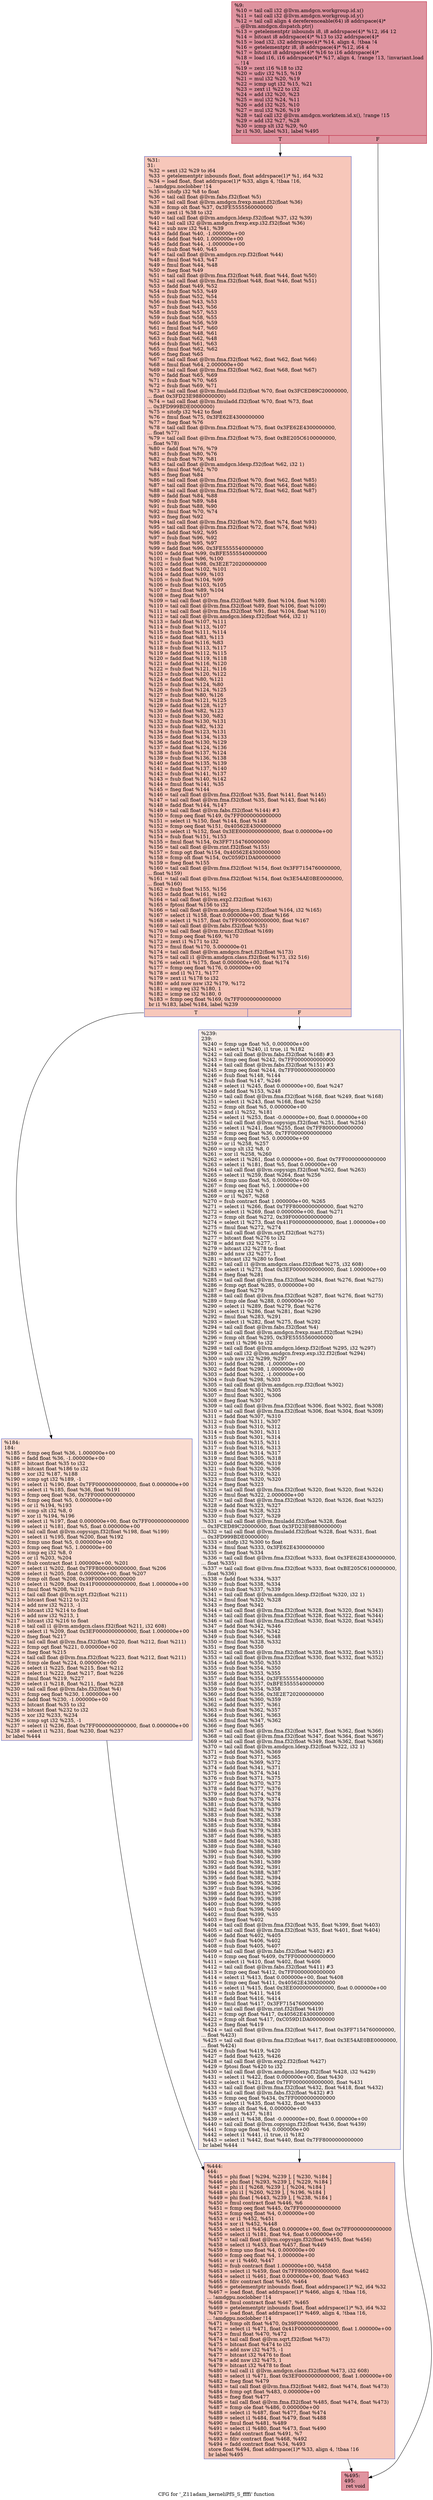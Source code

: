 digraph "CFG for '_Z11adam_kerneliPfS_S_ffffi' function" {
	label="CFG for '_Z11adam_kerneliPfS_S_ffffi' function";

	Node0x5a979d0 [shape=record,color="#b70d28ff", style=filled, fillcolor="#b70d2870",label="{%9:\l  %10 = tail call i32 @llvm.amdgcn.workgroup.id.x()\l  %11 = tail call i32 @llvm.amdgcn.workgroup.id.y()\l  %12 = tail call align 4 dereferenceable(64) i8 addrspace(4)*\l... @llvm.amdgcn.dispatch.ptr()\l  %13 = getelementptr inbounds i8, i8 addrspace(4)* %12, i64 12\l  %14 = bitcast i8 addrspace(4)* %13 to i32 addrspace(4)*\l  %15 = load i32, i32 addrspace(4)* %14, align 4, !tbaa !4\l  %16 = getelementptr i8, i8 addrspace(4)* %12, i64 4\l  %17 = bitcast i8 addrspace(4)* %16 to i16 addrspace(4)*\l  %18 = load i16, i16 addrspace(4)* %17, align 4, !range !13, !invariant.load\l... !14\l  %19 = zext i16 %18 to i32\l  %20 = udiv i32 %15, %19\l  %21 = mul i32 %20, %19\l  %22 = icmp ugt i32 %15, %21\l  %23 = zext i1 %22 to i32\l  %24 = add i32 %20, %23\l  %25 = mul i32 %24, %11\l  %26 = add i32 %25, %10\l  %27 = mul i32 %26, %19\l  %28 = tail call i32 @llvm.amdgcn.workitem.id.x(), !range !15\l  %29 = add i32 %27, %28\l  %30 = icmp slt i32 %29, %0\l  br i1 %30, label %31, label %495\l|{<s0>T|<s1>F}}"];
	Node0x5a979d0:s0 -> Node0x5a9ad70;
	Node0x5a979d0:s1 -> Node0x5a9ae00;
	Node0x5a9ad70 [shape=record,color="#3d50c3ff", style=filled, fillcolor="#ec7f6370",label="{%31:\l31:                                               \l  %32 = sext i32 %29 to i64\l  %33 = getelementptr inbounds float, float addrspace(1)* %1, i64 %32\l  %34 = load float, float addrspace(1)* %33, align 4, !tbaa !16,\l... !amdgpu.noclobber !14\l  %35 = sitofp i32 %8 to float\l  %36 = tail call float @llvm.fabs.f32(float %5)\l  %37 = tail call float @llvm.amdgcn.frexp.mant.f32(float %36)\l  %38 = fcmp olt float %37, 0x3FE5555560000000\l  %39 = zext i1 %38 to i32\l  %40 = tail call float @llvm.amdgcn.ldexp.f32(float %37, i32 %39)\l  %41 = tail call i32 @llvm.amdgcn.frexp.exp.i32.f32(float %36)\l  %42 = sub nsw i32 %41, %39\l  %43 = fadd float %40, -1.000000e+00\l  %44 = fadd float %40, 1.000000e+00\l  %45 = fadd float %44, -1.000000e+00\l  %46 = fsub float %40, %45\l  %47 = tail call float @llvm.amdgcn.rcp.f32(float %44)\l  %48 = fmul float %43, %47\l  %49 = fmul float %44, %48\l  %50 = fneg float %49\l  %51 = tail call float @llvm.fma.f32(float %48, float %44, float %50)\l  %52 = tail call float @llvm.fma.f32(float %48, float %46, float %51)\l  %53 = fadd float %49, %52\l  %54 = fsub float %53, %49\l  %55 = fsub float %52, %54\l  %56 = fsub float %43, %53\l  %57 = fsub float %43, %56\l  %58 = fsub float %57, %53\l  %59 = fsub float %58, %55\l  %60 = fadd float %56, %59\l  %61 = fmul float %47, %60\l  %62 = fadd float %48, %61\l  %63 = fsub float %62, %48\l  %64 = fsub float %61, %63\l  %65 = fmul float %62, %62\l  %66 = fneg float %65\l  %67 = tail call float @llvm.fma.f32(float %62, float %62, float %66)\l  %68 = fmul float %64, 2.000000e+00\l  %69 = tail call float @llvm.fma.f32(float %62, float %68, float %67)\l  %70 = fadd float %65, %69\l  %71 = fsub float %70, %65\l  %72 = fsub float %69, %71\l  %73 = tail call float @llvm.fmuladd.f32(float %70, float 0x3FCED89C20000000,\l... float 0x3FD23E9880000000)\l  %74 = tail call float @llvm.fmuladd.f32(float %70, float %73, float\l... 0x3FD999BDE0000000)\l  %75 = sitofp i32 %42 to float\l  %76 = fmul float %75, 0x3FE62E4300000000\l  %77 = fneg float %76\l  %78 = tail call float @llvm.fma.f32(float %75, float 0x3FE62E4300000000,\l... float %77)\l  %79 = tail call float @llvm.fma.f32(float %75, float 0xBE205C6100000000,\l... float %78)\l  %80 = fadd float %76, %79\l  %81 = fsub float %80, %76\l  %82 = fsub float %79, %81\l  %83 = tail call float @llvm.amdgcn.ldexp.f32(float %62, i32 1)\l  %84 = fmul float %62, %70\l  %85 = fneg float %84\l  %86 = tail call float @llvm.fma.f32(float %70, float %62, float %85)\l  %87 = tail call float @llvm.fma.f32(float %70, float %64, float %86)\l  %88 = tail call float @llvm.fma.f32(float %72, float %62, float %87)\l  %89 = fadd float %84, %88\l  %90 = fsub float %89, %84\l  %91 = fsub float %88, %90\l  %92 = fmul float %70, %74\l  %93 = fneg float %92\l  %94 = tail call float @llvm.fma.f32(float %70, float %74, float %93)\l  %95 = tail call float @llvm.fma.f32(float %72, float %74, float %94)\l  %96 = fadd float %92, %95\l  %97 = fsub float %96, %92\l  %98 = fsub float %95, %97\l  %99 = fadd float %96, 0x3FE5555540000000\l  %100 = fadd float %99, 0xBFE5555540000000\l  %101 = fsub float %96, %100\l  %102 = fadd float %98, 0x3E2E720200000000\l  %103 = fadd float %102, %101\l  %104 = fadd float %99, %103\l  %105 = fsub float %104, %99\l  %106 = fsub float %103, %105\l  %107 = fmul float %89, %104\l  %108 = fneg float %107\l  %109 = tail call float @llvm.fma.f32(float %89, float %104, float %108)\l  %110 = tail call float @llvm.fma.f32(float %89, float %106, float %109)\l  %111 = tail call float @llvm.fma.f32(float %91, float %104, float %110)\l  %112 = tail call float @llvm.amdgcn.ldexp.f32(float %64, i32 1)\l  %113 = fadd float %107, %111\l  %114 = fsub float %113, %107\l  %115 = fsub float %111, %114\l  %116 = fadd float %83, %113\l  %117 = fsub float %116, %83\l  %118 = fsub float %113, %117\l  %119 = fadd float %112, %115\l  %120 = fadd float %119, %118\l  %121 = fadd float %116, %120\l  %122 = fsub float %121, %116\l  %123 = fsub float %120, %122\l  %124 = fadd float %80, %121\l  %125 = fsub float %124, %80\l  %126 = fsub float %124, %125\l  %127 = fsub float %80, %126\l  %128 = fsub float %121, %125\l  %129 = fadd float %128, %127\l  %130 = fadd float %82, %123\l  %131 = fsub float %130, %82\l  %132 = fsub float %130, %131\l  %133 = fsub float %82, %132\l  %134 = fsub float %123, %131\l  %135 = fadd float %134, %133\l  %136 = fadd float %130, %129\l  %137 = fadd float %124, %136\l  %138 = fsub float %137, %124\l  %139 = fsub float %136, %138\l  %140 = fadd float %135, %139\l  %141 = fadd float %137, %140\l  %142 = fsub float %141, %137\l  %143 = fsub float %140, %142\l  %144 = fmul float %141, %35\l  %145 = fneg float %144\l  %146 = tail call float @llvm.fma.f32(float %35, float %141, float %145)\l  %147 = tail call float @llvm.fma.f32(float %35, float %143, float %146)\l  %148 = fadd float %144, %147\l  %149 = tail call float @llvm.fabs.f32(float %144) #3\l  %150 = fcmp oeq float %149, 0x7FF0000000000000\l  %151 = select i1 %150, float %144, float %148\l  %152 = fcmp oeq float %151, 0x40562E4300000000\l  %153 = select i1 %152, float 0x3EE0000000000000, float 0.000000e+00\l  %154 = fsub float %151, %153\l  %155 = fmul float %154, 0x3FF7154760000000\l  %156 = tail call float @llvm.rint.f32(float %155)\l  %157 = fcmp ogt float %154, 0x40562E4300000000\l  %158 = fcmp olt float %154, 0xC059D1DA00000000\l  %159 = fneg float %155\l  %160 = tail call float @llvm.fma.f32(float %154, float 0x3FF7154760000000,\l... float %159)\l  %161 = tail call float @llvm.fma.f32(float %154, float 0x3E54AE0BE0000000,\l... float %160)\l  %162 = fsub float %155, %156\l  %163 = fadd float %161, %162\l  %164 = tail call float @llvm.exp2.f32(float %163)\l  %165 = fptosi float %156 to i32\l  %166 = tail call float @llvm.amdgcn.ldexp.f32(float %164, i32 %165)\l  %167 = select i1 %158, float 0.000000e+00, float %166\l  %168 = select i1 %157, float 0x7FF0000000000000, float %167\l  %169 = tail call float @llvm.fabs.f32(float %35)\l  %170 = tail call float @llvm.trunc.f32(float %169)\l  %171 = fcmp oeq float %169, %170\l  %172 = zext i1 %171 to i32\l  %173 = fmul float %170, 5.000000e-01\l  %174 = tail call float @llvm.amdgcn.fract.f32(float %173)\l  %175 = tail call i1 @llvm.amdgcn.class.f32(float %173, i32 516)\l  %176 = select i1 %175, float 0.000000e+00, float %174\l  %177 = fcmp oeq float %176, 0.000000e+00\l  %178 = and i1 %171, %177\l  %179 = zext i1 %178 to i32\l  %180 = add nuw nsw i32 %179, %172\l  %181 = icmp eq i32 %180, 1\l  %182 = icmp ne i32 %180, 0\l  %183 = fcmp oeq float %169, 0x7FF0000000000000\l  br i1 %183, label %184, label %239\l|{<s0>T|<s1>F}}"];
	Node0x5a9ad70:s0 -> Node0x5aa4330;
	Node0x5a9ad70:s1 -> Node0x5aa43c0;
	Node0x5aa4330 [shape=record,color="#3d50c3ff", style=filled, fillcolor="#f7b39670",label="{%184:\l184:                                              \l  %185 = fcmp oeq float %36, 1.000000e+00\l  %186 = fadd float %36, -1.000000e+00\l  %187 = bitcast float %35 to i32\l  %188 = bitcast float %186 to i32\l  %189 = xor i32 %187, %188\l  %190 = icmp sgt i32 %189, -1\l  %191 = select i1 %190, float 0x7FF0000000000000, float 0.000000e+00\l  %192 = select i1 %185, float %36, float %191\l  %193 = fcmp oeq float %36, 0x7FF0000000000000\l  %194 = fcmp oeq float %5, 0.000000e+00\l  %195 = or i1 %194, %193\l  %196 = icmp slt i32 %8, 0\l  %197 = xor i1 %194, %196\l  %198 = select i1 %197, float 0.000000e+00, float 0x7FF0000000000000\l  %199 = select i1 %181, float %5, float 0.000000e+00\l  %200 = tail call float @llvm.copysign.f32(float %198, float %199)\l  %201 = select i1 %195, float %200, float %192\l  %202 = fcmp uno float %5, 0.000000e+00\l  %203 = fcmp oeq float %5, 1.000000e+00\l  %204 = icmp eq i32 %8, 0\l  %205 = or i1 %203, %204\l  %206 = fsub contract float 1.000000e+00, %201\l  %207 = select i1 %202, float 0x7FF8000000000000, float %206\l  %208 = select i1 %205, float 0.000000e+00, float %207\l  %209 = fcmp olt float %208, 0x39F0000000000000\l  %210 = select i1 %209, float 0x41F0000000000000, float 1.000000e+00\l  %211 = fmul float %208, %210\l  %212 = tail call float @llvm.sqrt.f32(float %211)\l  %213 = bitcast float %212 to i32\l  %214 = add nsw i32 %213, -1\l  %215 = bitcast i32 %214 to float\l  %216 = add nsw i32 %213, 1\l  %217 = bitcast i32 %216 to float\l  %218 = tail call i1 @llvm.amdgcn.class.f32(float %211, i32 608)\l  %219 = select i1 %209, float 0x3EF0000000000000, float 1.000000e+00\l  %220 = fneg float %217\l  %221 = tail call float @llvm.fma.f32(float %220, float %212, float %211)\l  %222 = fcmp ogt float %221, 0.000000e+00\l  %223 = fneg float %215\l  %224 = tail call float @llvm.fma.f32(float %223, float %212, float %211)\l  %225 = fcmp ole float %224, 0.000000e+00\l  %226 = select i1 %225, float %215, float %212\l  %227 = select i1 %222, float %217, float %226\l  %228 = fmul float %219, %227\l  %229 = select i1 %218, float %211, float %228\l  %230 = tail call float @llvm.fabs.f32(float %4)\l  %231 = fcmp oeq float %230, 1.000000e+00\l  %232 = fadd float %230, -1.000000e+00\l  %233 = bitcast float %35 to i32\l  %234 = bitcast float %232 to i32\l  %235 = xor i32 %233, %234\l  %236 = icmp sgt i32 %235, -1\l  %237 = select i1 %236, float 0x7FF0000000000000, float 0.000000e+00\l  %238 = select i1 %231, float %230, float %237\l  br label %444\l}"];
	Node0x5aa4330 -> Node0x5aa6b00;
	Node0x5aa43c0 [shape=record,color="#3d50c3ff", style=filled, fillcolor="#ead5c970",label="{%239:\l239:                                              \l  %240 = fcmp uge float %5, 0.000000e+00\l  %241 = select i1 %240, i1 true, i1 %182\l  %242 = tail call float @llvm.fabs.f32(float %168) #3\l  %243 = fcmp oeq float %242, 0x7FF0000000000000\l  %244 = tail call float @llvm.fabs.f32(float %151) #3\l  %245 = fcmp oeq float %244, 0x7FF0000000000000\l  %246 = fsub float %148, %144\l  %247 = fsub float %147, %246\l  %248 = select i1 %245, float 0.000000e+00, float %247\l  %249 = fadd float %153, %248\l  %250 = tail call float @llvm.fma.f32(float %168, float %249, float %168)\l  %251 = select i1 %243, float %168, float %250\l  %252 = fcmp olt float %5, 0.000000e+00\l  %253 = and i1 %252, %181\l  %254 = select i1 %253, float -0.000000e+00, float 0.000000e+00\l  %255 = tail call float @llvm.copysign.f32(float %251, float %254)\l  %256 = select i1 %241, float %255, float 0x7FF8000000000000\l  %257 = fcmp oeq float %36, 0x7FF0000000000000\l  %258 = fcmp oeq float %5, 0.000000e+00\l  %259 = or i1 %258, %257\l  %260 = icmp slt i32 %8, 0\l  %261 = xor i1 %258, %260\l  %262 = select i1 %261, float 0.000000e+00, float 0x7FF0000000000000\l  %263 = select i1 %181, float %5, float 0.000000e+00\l  %264 = tail call float @llvm.copysign.f32(float %262, float %263)\l  %265 = select i1 %259, float %264, float %256\l  %266 = fcmp uno float %5, 0.000000e+00\l  %267 = fcmp oeq float %5, 1.000000e+00\l  %268 = icmp eq i32 %8, 0\l  %269 = or i1 %267, %268\l  %270 = fsub contract float 1.000000e+00, %265\l  %271 = select i1 %266, float 0x7FF8000000000000, float %270\l  %272 = select i1 %269, float 0.000000e+00, float %271\l  %273 = fcmp olt float %272, 0x39F0000000000000\l  %274 = select i1 %273, float 0x41F0000000000000, float 1.000000e+00\l  %275 = fmul float %272, %274\l  %276 = tail call float @llvm.sqrt.f32(float %275)\l  %277 = bitcast float %276 to i32\l  %278 = add nsw i32 %277, -1\l  %279 = bitcast i32 %278 to float\l  %280 = add nsw i32 %277, 1\l  %281 = bitcast i32 %280 to float\l  %282 = tail call i1 @llvm.amdgcn.class.f32(float %275, i32 608)\l  %283 = select i1 %273, float 0x3EF0000000000000, float 1.000000e+00\l  %284 = fneg float %281\l  %285 = tail call float @llvm.fma.f32(float %284, float %276, float %275)\l  %286 = fcmp ogt float %285, 0.000000e+00\l  %287 = fneg float %279\l  %288 = tail call float @llvm.fma.f32(float %287, float %276, float %275)\l  %289 = fcmp ole float %288, 0.000000e+00\l  %290 = select i1 %289, float %279, float %276\l  %291 = select i1 %286, float %281, float %290\l  %292 = fmul float %283, %291\l  %293 = select i1 %282, float %275, float %292\l  %294 = tail call float @llvm.fabs.f32(float %4)\l  %295 = tail call float @llvm.amdgcn.frexp.mant.f32(float %294)\l  %296 = fcmp olt float %295, 0x3FE5555560000000\l  %297 = zext i1 %296 to i32\l  %298 = tail call float @llvm.amdgcn.ldexp.f32(float %295, i32 %297)\l  %299 = tail call i32 @llvm.amdgcn.frexp.exp.i32.f32(float %294)\l  %300 = sub nsw i32 %299, %297\l  %301 = fadd float %298, -1.000000e+00\l  %302 = fadd float %298, 1.000000e+00\l  %303 = fadd float %302, -1.000000e+00\l  %304 = fsub float %298, %303\l  %305 = tail call float @llvm.amdgcn.rcp.f32(float %302)\l  %306 = fmul float %301, %305\l  %307 = fmul float %302, %306\l  %308 = fneg float %307\l  %309 = tail call float @llvm.fma.f32(float %306, float %302, float %308)\l  %310 = tail call float @llvm.fma.f32(float %306, float %304, float %309)\l  %311 = fadd float %307, %310\l  %312 = fsub float %311, %307\l  %313 = fsub float %310, %312\l  %314 = fsub float %301, %311\l  %315 = fsub float %301, %314\l  %316 = fsub float %315, %311\l  %317 = fsub float %316, %313\l  %318 = fadd float %314, %317\l  %319 = fmul float %305, %318\l  %320 = fadd float %306, %319\l  %321 = fsub float %320, %306\l  %322 = fsub float %319, %321\l  %323 = fmul float %320, %320\l  %324 = fneg float %323\l  %325 = tail call float @llvm.fma.f32(float %320, float %320, float %324)\l  %326 = fmul float %322, 2.000000e+00\l  %327 = tail call float @llvm.fma.f32(float %320, float %326, float %325)\l  %328 = fadd float %323, %327\l  %329 = fsub float %328, %323\l  %330 = fsub float %327, %329\l  %331 = tail call float @llvm.fmuladd.f32(float %328, float\l... 0x3FCED89C20000000, float 0x3FD23E9880000000)\l  %332 = tail call float @llvm.fmuladd.f32(float %328, float %331, float\l... 0x3FD999BDE0000000)\l  %333 = sitofp i32 %300 to float\l  %334 = fmul float %333, 0x3FE62E4300000000\l  %335 = fneg float %334\l  %336 = tail call float @llvm.fma.f32(float %333, float 0x3FE62E4300000000,\l... float %335)\l  %337 = tail call float @llvm.fma.f32(float %333, float 0xBE205C6100000000,\l... float %336)\l  %338 = fadd float %334, %337\l  %339 = fsub float %338, %334\l  %340 = fsub float %337, %339\l  %341 = tail call float @llvm.amdgcn.ldexp.f32(float %320, i32 1)\l  %342 = fmul float %320, %328\l  %343 = fneg float %342\l  %344 = tail call float @llvm.fma.f32(float %328, float %320, float %343)\l  %345 = tail call float @llvm.fma.f32(float %328, float %322, float %344)\l  %346 = tail call float @llvm.fma.f32(float %330, float %320, float %345)\l  %347 = fadd float %342, %346\l  %348 = fsub float %347, %342\l  %349 = fsub float %346, %348\l  %350 = fmul float %328, %332\l  %351 = fneg float %350\l  %352 = tail call float @llvm.fma.f32(float %328, float %332, float %351)\l  %353 = tail call float @llvm.fma.f32(float %330, float %332, float %352)\l  %354 = fadd float %350, %353\l  %355 = fsub float %354, %350\l  %356 = fsub float %353, %355\l  %357 = fadd float %354, 0x3FE5555540000000\l  %358 = fadd float %357, 0xBFE5555540000000\l  %359 = fsub float %354, %358\l  %360 = fadd float %356, 0x3E2E720200000000\l  %361 = fadd float %360, %359\l  %362 = fadd float %357, %361\l  %363 = fsub float %362, %357\l  %364 = fsub float %361, %363\l  %365 = fmul float %347, %362\l  %366 = fneg float %365\l  %367 = tail call float @llvm.fma.f32(float %347, float %362, float %366)\l  %368 = tail call float @llvm.fma.f32(float %347, float %364, float %367)\l  %369 = tail call float @llvm.fma.f32(float %349, float %362, float %368)\l  %370 = tail call float @llvm.amdgcn.ldexp.f32(float %322, i32 1)\l  %371 = fadd float %365, %369\l  %372 = fsub float %371, %365\l  %373 = fsub float %369, %372\l  %374 = fadd float %341, %371\l  %375 = fsub float %374, %341\l  %376 = fsub float %371, %375\l  %377 = fadd float %370, %373\l  %378 = fadd float %377, %376\l  %379 = fadd float %374, %378\l  %380 = fsub float %379, %374\l  %381 = fsub float %378, %380\l  %382 = fadd float %338, %379\l  %383 = fsub float %382, %338\l  %384 = fsub float %382, %383\l  %385 = fsub float %338, %384\l  %386 = fsub float %379, %383\l  %387 = fadd float %386, %385\l  %388 = fadd float %340, %381\l  %389 = fsub float %388, %340\l  %390 = fsub float %388, %389\l  %391 = fsub float %340, %390\l  %392 = fsub float %381, %389\l  %393 = fadd float %392, %391\l  %394 = fadd float %388, %387\l  %395 = fadd float %382, %394\l  %396 = fsub float %395, %382\l  %397 = fsub float %394, %396\l  %398 = fadd float %393, %397\l  %399 = fadd float %395, %398\l  %400 = fsub float %399, %395\l  %401 = fsub float %398, %400\l  %402 = fmul float %399, %35\l  %403 = fneg float %402\l  %404 = tail call float @llvm.fma.f32(float %35, float %399, float %403)\l  %405 = tail call float @llvm.fma.f32(float %35, float %401, float %404)\l  %406 = fadd float %402, %405\l  %407 = fsub float %406, %402\l  %408 = fsub float %405, %407\l  %409 = tail call float @llvm.fabs.f32(float %402) #3\l  %410 = fcmp oeq float %409, 0x7FF0000000000000\l  %411 = select i1 %410, float %402, float %406\l  %412 = tail call float @llvm.fabs.f32(float %411) #3\l  %413 = fcmp oeq float %412, 0x7FF0000000000000\l  %414 = select i1 %413, float 0.000000e+00, float %408\l  %415 = fcmp oeq float %411, 0x40562E4300000000\l  %416 = select i1 %415, float 0x3EE0000000000000, float 0.000000e+00\l  %417 = fsub float %411, %416\l  %418 = fadd float %416, %414\l  %419 = fmul float %417, 0x3FF7154760000000\l  %420 = tail call float @llvm.rint.f32(float %419)\l  %421 = fcmp ogt float %417, 0x40562E4300000000\l  %422 = fcmp olt float %417, 0xC059D1DA00000000\l  %423 = fneg float %419\l  %424 = tail call float @llvm.fma.f32(float %417, float 0x3FF7154760000000,\l... float %423)\l  %425 = tail call float @llvm.fma.f32(float %417, float 0x3E54AE0BE0000000,\l... float %424)\l  %426 = fsub float %419, %420\l  %427 = fadd float %425, %426\l  %428 = tail call float @llvm.exp2.f32(float %427)\l  %429 = fptosi float %420 to i32\l  %430 = tail call float @llvm.amdgcn.ldexp.f32(float %428, i32 %429)\l  %431 = select i1 %422, float 0.000000e+00, float %430\l  %432 = select i1 %421, float 0x7FF0000000000000, float %431\l  %433 = tail call float @llvm.fma.f32(float %432, float %418, float %432)\l  %434 = tail call float @llvm.fabs.f32(float %432) #3\l  %435 = fcmp oeq float %434, 0x7FF0000000000000\l  %436 = select i1 %435, float %432, float %433\l  %437 = fcmp olt float %4, 0.000000e+00\l  %438 = and i1 %437, %181\l  %439 = select i1 %438, float -0.000000e+00, float 0.000000e+00\l  %440 = tail call float @llvm.copysign.f32(float %436, float %439)\l  %441 = fcmp uge float %4, 0.000000e+00\l  %442 = select i1 %441, i1 true, i1 %182\l  %443 = select i1 %442, float %440, float 0x7FF8000000000000\l  br label %444\l}"];
	Node0x5aa43c0 -> Node0x5aa6b00;
	Node0x5aa6b00 [shape=record,color="#3d50c3ff", style=filled, fillcolor="#ec7f6370",label="{%444:\l444:                                              \l  %445 = phi float [ %294, %239 ], [ %230, %184 ]\l  %446 = phi float [ %293, %239 ], [ %229, %184 ]\l  %447 = phi i1 [ %268, %239 ], [ %204, %184 ]\l  %448 = phi i1 [ %260, %239 ], [ %196, %184 ]\l  %449 = phi float [ %443, %239 ], [ %238, %184 ]\l  %450 = fmul contract float %446, %6\l  %451 = fcmp oeq float %445, 0x7FF0000000000000\l  %452 = fcmp oeq float %4, 0.000000e+00\l  %453 = or i1 %452, %451\l  %454 = xor i1 %452, %448\l  %455 = select i1 %454, float 0.000000e+00, float 0x7FF0000000000000\l  %456 = select i1 %181, float %4, float 0.000000e+00\l  %457 = tail call float @llvm.copysign.f32(float %455, float %456)\l  %458 = select i1 %453, float %457, float %449\l  %459 = fcmp uno float %4, 0.000000e+00\l  %460 = fcmp oeq float %4, 1.000000e+00\l  %461 = or i1 %460, %447\l  %462 = fsub contract float 1.000000e+00, %458\l  %463 = select i1 %459, float 0x7FF8000000000000, float %462\l  %464 = select i1 %461, float 0.000000e+00, float %463\l  %465 = fdiv contract float %450, %464\l  %466 = getelementptr inbounds float, float addrspace(1)* %2, i64 %32\l  %467 = load float, float addrspace(1)* %466, align 4, !tbaa !16,\l... !amdgpu.noclobber !14\l  %468 = fmul contract float %467, %465\l  %469 = getelementptr inbounds float, float addrspace(1)* %3, i64 %32\l  %470 = load float, float addrspace(1)* %469, align 4, !tbaa !16,\l... !amdgpu.noclobber !14\l  %471 = fcmp olt float %470, 0x39F0000000000000\l  %472 = select i1 %471, float 0x41F0000000000000, float 1.000000e+00\l  %473 = fmul float %470, %472\l  %474 = tail call float @llvm.sqrt.f32(float %473)\l  %475 = bitcast float %474 to i32\l  %476 = add nsw i32 %475, -1\l  %477 = bitcast i32 %476 to float\l  %478 = add nsw i32 %475, 1\l  %479 = bitcast i32 %478 to float\l  %480 = tail call i1 @llvm.amdgcn.class.f32(float %473, i32 608)\l  %481 = select i1 %471, float 0x3EF0000000000000, float 1.000000e+00\l  %482 = fneg float %479\l  %483 = tail call float @llvm.fma.f32(float %482, float %474, float %473)\l  %484 = fcmp ogt float %483, 0.000000e+00\l  %485 = fneg float %477\l  %486 = tail call float @llvm.fma.f32(float %485, float %474, float %473)\l  %487 = fcmp ole float %486, 0.000000e+00\l  %488 = select i1 %487, float %477, float %474\l  %489 = select i1 %484, float %479, float %488\l  %490 = fmul float %481, %489\l  %491 = select i1 %480, float %473, float %490\l  %492 = fadd contract float %491, %7\l  %493 = fdiv contract float %468, %492\l  %494 = fadd contract float %34, %493\l  store float %494, float addrspace(1)* %33, align 4, !tbaa !16\l  br label %495\l}"];
	Node0x5aa6b00 -> Node0x5a9ae00;
	Node0x5a9ae00 [shape=record,color="#b70d28ff", style=filled, fillcolor="#b70d2870",label="{%495:\l495:                                              \l  ret void\l}"];
}
